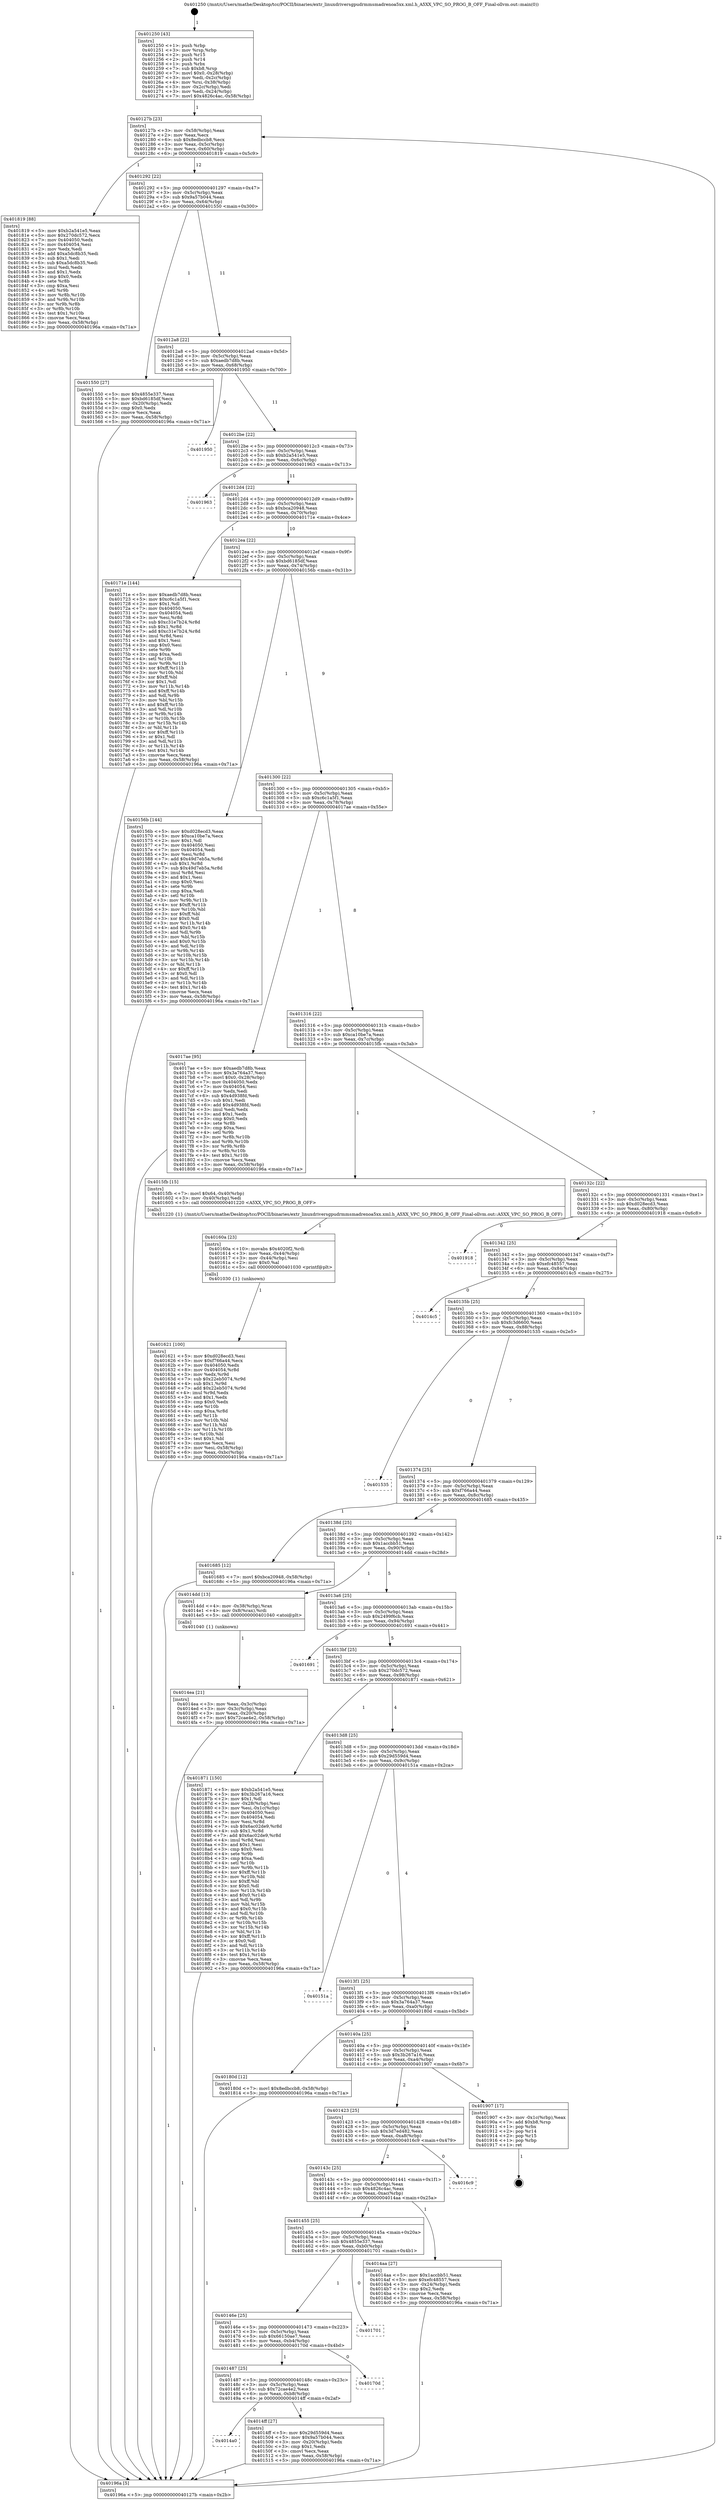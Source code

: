 digraph "0x401250" {
  label = "0x401250 (/mnt/c/Users/mathe/Desktop/tcc/POCII/binaries/extr_linuxdriversgpudrmmsmadrenoa5xx.xml.h_A5XX_VPC_SO_PROG_B_OFF_Final-ollvm.out::main(0))"
  labelloc = "t"
  node[shape=record]

  Entry [label="",width=0.3,height=0.3,shape=circle,fillcolor=black,style=filled]
  "0x40127b" [label="{
     0x40127b [23]\l
     | [instrs]\l
     &nbsp;&nbsp;0x40127b \<+3\>: mov -0x58(%rbp),%eax\l
     &nbsp;&nbsp;0x40127e \<+2\>: mov %eax,%ecx\l
     &nbsp;&nbsp;0x401280 \<+6\>: sub $0x8edbccb8,%ecx\l
     &nbsp;&nbsp;0x401286 \<+3\>: mov %eax,-0x5c(%rbp)\l
     &nbsp;&nbsp;0x401289 \<+3\>: mov %ecx,-0x60(%rbp)\l
     &nbsp;&nbsp;0x40128c \<+6\>: je 0000000000401819 \<main+0x5c9\>\l
  }"]
  "0x401819" [label="{
     0x401819 [88]\l
     | [instrs]\l
     &nbsp;&nbsp;0x401819 \<+5\>: mov $0xb2a541e5,%eax\l
     &nbsp;&nbsp;0x40181e \<+5\>: mov $0x270dc572,%ecx\l
     &nbsp;&nbsp;0x401823 \<+7\>: mov 0x404050,%edx\l
     &nbsp;&nbsp;0x40182a \<+7\>: mov 0x404054,%esi\l
     &nbsp;&nbsp;0x401831 \<+2\>: mov %edx,%edi\l
     &nbsp;&nbsp;0x401833 \<+6\>: add $0xa5dc8b35,%edi\l
     &nbsp;&nbsp;0x401839 \<+3\>: sub $0x1,%edi\l
     &nbsp;&nbsp;0x40183c \<+6\>: sub $0xa5dc8b35,%edi\l
     &nbsp;&nbsp;0x401842 \<+3\>: imul %edi,%edx\l
     &nbsp;&nbsp;0x401845 \<+3\>: and $0x1,%edx\l
     &nbsp;&nbsp;0x401848 \<+3\>: cmp $0x0,%edx\l
     &nbsp;&nbsp;0x40184b \<+4\>: sete %r8b\l
     &nbsp;&nbsp;0x40184f \<+3\>: cmp $0xa,%esi\l
     &nbsp;&nbsp;0x401852 \<+4\>: setl %r9b\l
     &nbsp;&nbsp;0x401856 \<+3\>: mov %r8b,%r10b\l
     &nbsp;&nbsp;0x401859 \<+3\>: and %r9b,%r10b\l
     &nbsp;&nbsp;0x40185c \<+3\>: xor %r9b,%r8b\l
     &nbsp;&nbsp;0x40185f \<+3\>: or %r8b,%r10b\l
     &nbsp;&nbsp;0x401862 \<+4\>: test $0x1,%r10b\l
     &nbsp;&nbsp;0x401866 \<+3\>: cmovne %ecx,%eax\l
     &nbsp;&nbsp;0x401869 \<+3\>: mov %eax,-0x58(%rbp)\l
     &nbsp;&nbsp;0x40186c \<+5\>: jmp 000000000040196a \<main+0x71a\>\l
  }"]
  "0x401292" [label="{
     0x401292 [22]\l
     | [instrs]\l
     &nbsp;&nbsp;0x401292 \<+5\>: jmp 0000000000401297 \<main+0x47\>\l
     &nbsp;&nbsp;0x401297 \<+3\>: mov -0x5c(%rbp),%eax\l
     &nbsp;&nbsp;0x40129a \<+5\>: sub $0x9a57b044,%eax\l
     &nbsp;&nbsp;0x40129f \<+3\>: mov %eax,-0x64(%rbp)\l
     &nbsp;&nbsp;0x4012a2 \<+6\>: je 0000000000401550 \<main+0x300\>\l
  }"]
  Exit [label="",width=0.3,height=0.3,shape=circle,fillcolor=black,style=filled,peripheries=2]
  "0x401550" [label="{
     0x401550 [27]\l
     | [instrs]\l
     &nbsp;&nbsp;0x401550 \<+5\>: mov $0x4855e337,%eax\l
     &nbsp;&nbsp;0x401555 \<+5\>: mov $0xbd6185df,%ecx\l
     &nbsp;&nbsp;0x40155a \<+3\>: mov -0x20(%rbp),%edx\l
     &nbsp;&nbsp;0x40155d \<+3\>: cmp $0x0,%edx\l
     &nbsp;&nbsp;0x401560 \<+3\>: cmove %ecx,%eax\l
     &nbsp;&nbsp;0x401563 \<+3\>: mov %eax,-0x58(%rbp)\l
     &nbsp;&nbsp;0x401566 \<+5\>: jmp 000000000040196a \<main+0x71a\>\l
  }"]
  "0x4012a8" [label="{
     0x4012a8 [22]\l
     | [instrs]\l
     &nbsp;&nbsp;0x4012a8 \<+5\>: jmp 00000000004012ad \<main+0x5d\>\l
     &nbsp;&nbsp;0x4012ad \<+3\>: mov -0x5c(%rbp),%eax\l
     &nbsp;&nbsp;0x4012b0 \<+5\>: sub $0xaedb7d8b,%eax\l
     &nbsp;&nbsp;0x4012b5 \<+3\>: mov %eax,-0x68(%rbp)\l
     &nbsp;&nbsp;0x4012b8 \<+6\>: je 0000000000401950 \<main+0x700\>\l
  }"]
  "0x401621" [label="{
     0x401621 [100]\l
     | [instrs]\l
     &nbsp;&nbsp;0x401621 \<+5\>: mov $0xd028ecd3,%esi\l
     &nbsp;&nbsp;0x401626 \<+5\>: mov $0xf766a44,%ecx\l
     &nbsp;&nbsp;0x40162b \<+7\>: mov 0x404050,%edx\l
     &nbsp;&nbsp;0x401632 \<+8\>: mov 0x404054,%r8d\l
     &nbsp;&nbsp;0x40163a \<+3\>: mov %edx,%r9d\l
     &nbsp;&nbsp;0x40163d \<+7\>: sub $0x22eb5074,%r9d\l
     &nbsp;&nbsp;0x401644 \<+4\>: sub $0x1,%r9d\l
     &nbsp;&nbsp;0x401648 \<+7\>: add $0x22eb5074,%r9d\l
     &nbsp;&nbsp;0x40164f \<+4\>: imul %r9d,%edx\l
     &nbsp;&nbsp;0x401653 \<+3\>: and $0x1,%edx\l
     &nbsp;&nbsp;0x401656 \<+3\>: cmp $0x0,%edx\l
     &nbsp;&nbsp;0x401659 \<+4\>: sete %r10b\l
     &nbsp;&nbsp;0x40165d \<+4\>: cmp $0xa,%r8d\l
     &nbsp;&nbsp;0x401661 \<+4\>: setl %r11b\l
     &nbsp;&nbsp;0x401665 \<+3\>: mov %r10b,%bl\l
     &nbsp;&nbsp;0x401668 \<+3\>: and %r11b,%bl\l
     &nbsp;&nbsp;0x40166b \<+3\>: xor %r11b,%r10b\l
     &nbsp;&nbsp;0x40166e \<+3\>: or %r10b,%bl\l
     &nbsp;&nbsp;0x401671 \<+3\>: test $0x1,%bl\l
     &nbsp;&nbsp;0x401674 \<+3\>: cmovne %ecx,%esi\l
     &nbsp;&nbsp;0x401677 \<+3\>: mov %esi,-0x58(%rbp)\l
     &nbsp;&nbsp;0x40167a \<+6\>: mov %eax,-0xbc(%rbp)\l
     &nbsp;&nbsp;0x401680 \<+5\>: jmp 000000000040196a \<main+0x71a\>\l
  }"]
  "0x401950" [label="{
     0x401950\l
  }", style=dashed]
  "0x4012be" [label="{
     0x4012be [22]\l
     | [instrs]\l
     &nbsp;&nbsp;0x4012be \<+5\>: jmp 00000000004012c3 \<main+0x73\>\l
     &nbsp;&nbsp;0x4012c3 \<+3\>: mov -0x5c(%rbp),%eax\l
     &nbsp;&nbsp;0x4012c6 \<+5\>: sub $0xb2a541e5,%eax\l
     &nbsp;&nbsp;0x4012cb \<+3\>: mov %eax,-0x6c(%rbp)\l
     &nbsp;&nbsp;0x4012ce \<+6\>: je 0000000000401963 \<main+0x713\>\l
  }"]
  "0x40160a" [label="{
     0x40160a [23]\l
     | [instrs]\l
     &nbsp;&nbsp;0x40160a \<+10\>: movabs $0x4020f2,%rdi\l
     &nbsp;&nbsp;0x401614 \<+3\>: mov %eax,-0x44(%rbp)\l
     &nbsp;&nbsp;0x401617 \<+3\>: mov -0x44(%rbp),%esi\l
     &nbsp;&nbsp;0x40161a \<+2\>: mov $0x0,%al\l
     &nbsp;&nbsp;0x40161c \<+5\>: call 0000000000401030 \<printf@plt\>\l
     | [calls]\l
     &nbsp;&nbsp;0x401030 \{1\} (unknown)\l
  }"]
  "0x401963" [label="{
     0x401963\l
  }", style=dashed]
  "0x4012d4" [label="{
     0x4012d4 [22]\l
     | [instrs]\l
     &nbsp;&nbsp;0x4012d4 \<+5\>: jmp 00000000004012d9 \<main+0x89\>\l
     &nbsp;&nbsp;0x4012d9 \<+3\>: mov -0x5c(%rbp),%eax\l
     &nbsp;&nbsp;0x4012dc \<+5\>: sub $0xbca20948,%eax\l
     &nbsp;&nbsp;0x4012e1 \<+3\>: mov %eax,-0x70(%rbp)\l
     &nbsp;&nbsp;0x4012e4 \<+6\>: je 000000000040171e \<main+0x4ce\>\l
  }"]
  "0x4014a0" [label="{
     0x4014a0\l
  }", style=dashed]
  "0x40171e" [label="{
     0x40171e [144]\l
     | [instrs]\l
     &nbsp;&nbsp;0x40171e \<+5\>: mov $0xaedb7d8b,%eax\l
     &nbsp;&nbsp;0x401723 \<+5\>: mov $0xc6c1a5f1,%ecx\l
     &nbsp;&nbsp;0x401728 \<+2\>: mov $0x1,%dl\l
     &nbsp;&nbsp;0x40172a \<+7\>: mov 0x404050,%esi\l
     &nbsp;&nbsp;0x401731 \<+7\>: mov 0x404054,%edi\l
     &nbsp;&nbsp;0x401738 \<+3\>: mov %esi,%r8d\l
     &nbsp;&nbsp;0x40173b \<+7\>: sub $0xc31e7b24,%r8d\l
     &nbsp;&nbsp;0x401742 \<+4\>: sub $0x1,%r8d\l
     &nbsp;&nbsp;0x401746 \<+7\>: add $0xc31e7b24,%r8d\l
     &nbsp;&nbsp;0x40174d \<+4\>: imul %r8d,%esi\l
     &nbsp;&nbsp;0x401751 \<+3\>: and $0x1,%esi\l
     &nbsp;&nbsp;0x401754 \<+3\>: cmp $0x0,%esi\l
     &nbsp;&nbsp;0x401757 \<+4\>: sete %r9b\l
     &nbsp;&nbsp;0x40175b \<+3\>: cmp $0xa,%edi\l
     &nbsp;&nbsp;0x40175e \<+4\>: setl %r10b\l
     &nbsp;&nbsp;0x401762 \<+3\>: mov %r9b,%r11b\l
     &nbsp;&nbsp;0x401765 \<+4\>: xor $0xff,%r11b\l
     &nbsp;&nbsp;0x401769 \<+3\>: mov %r10b,%bl\l
     &nbsp;&nbsp;0x40176c \<+3\>: xor $0xff,%bl\l
     &nbsp;&nbsp;0x40176f \<+3\>: xor $0x1,%dl\l
     &nbsp;&nbsp;0x401772 \<+3\>: mov %r11b,%r14b\l
     &nbsp;&nbsp;0x401775 \<+4\>: and $0xff,%r14b\l
     &nbsp;&nbsp;0x401779 \<+3\>: and %dl,%r9b\l
     &nbsp;&nbsp;0x40177c \<+3\>: mov %bl,%r15b\l
     &nbsp;&nbsp;0x40177f \<+4\>: and $0xff,%r15b\l
     &nbsp;&nbsp;0x401783 \<+3\>: and %dl,%r10b\l
     &nbsp;&nbsp;0x401786 \<+3\>: or %r9b,%r14b\l
     &nbsp;&nbsp;0x401789 \<+3\>: or %r10b,%r15b\l
     &nbsp;&nbsp;0x40178c \<+3\>: xor %r15b,%r14b\l
     &nbsp;&nbsp;0x40178f \<+3\>: or %bl,%r11b\l
     &nbsp;&nbsp;0x401792 \<+4\>: xor $0xff,%r11b\l
     &nbsp;&nbsp;0x401796 \<+3\>: or $0x1,%dl\l
     &nbsp;&nbsp;0x401799 \<+3\>: and %dl,%r11b\l
     &nbsp;&nbsp;0x40179c \<+3\>: or %r11b,%r14b\l
     &nbsp;&nbsp;0x40179f \<+4\>: test $0x1,%r14b\l
     &nbsp;&nbsp;0x4017a3 \<+3\>: cmovne %ecx,%eax\l
     &nbsp;&nbsp;0x4017a6 \<+3\>: mov %eax,-0x58(%rbp)\l
     &nbsp;&nbsp;0x4017a9 \<+5\>: jmp 000000000040196a \<main+0x71a\>\l
  }"]
  "0x4012ea" [label="{
     0x4012ea [22]\l
     | [instrs]\l
     &nbsp;&nbsp;0x4012ea \<+5\>: jmp 00000000004012ef \<main+0x9f\>\l
     &nbsp;&nbsp;0x4012ef \<+3\>: mov -0x5c(%rbp),%eax\l
     &nbsp;&nbsp;0x4012f2 \<+5\>: sub $0xbd6185df,%eax\l
     &nbsp;&nbsp;0x4012f7 \<+3\>: mov %eax,-0x74(%rbp)\l
     &nbsp;&nbsp;0x4012fa \<+6\>: je 000000000040156b \<main+0x31b\>\l
  }"]
  "0x4014ff" [label="{
     0x4014ff [27]\l
     | [instrs]\l
     &nbsp;&nbsp;0x4014ff \<+5\>: mov $0x29d559d4,%eax\l
     &nbsp;&nbsp;0x401504 \<+5\>: mov $0x9a57b044,%ecx\l
     &nbsp;&nbsp;0x401509 \<+3\>: mov -0x20(%rbp),%edx\l
     &nbsp;&nbsp;0x40150c \<+3\>: cmp $0x1,%edx\l
     &nbsp;&nbsp;0x40150f \<+3\>: cmovl %ecx,%eax\l
     &nbsp;&nbsp;0x401512 \<+3\>: mov %eax,-0x58(%rbp)\l
     &nbsp;&nbsp;0x401515 \<+5\>: jmp 000000000040196a \<main+0x71a\>\l
  }"]
  "0x40156b" [label="{
     0x40156b [144]\l
     | [instrs]\l
     &nbsp;&nbsp;0x40156b \<+5\>: mov $0xd028ecd3,%eax\l
     &nbsp;&nbsp;0x401570 \<+5\>: mov $0xca10be7a,%ecx\l
     &nbsp;&nbsp;0x401575 \<+2\>: mov $0x1,%dl\l
     &nbsp;&nbsp;0x401577 \<+7\>: mov 0x404050,%esi\l
     &nbsp;&nbsp;0x40157e \<+7\>: mov 0x404054,%edi\l
     &nbsp;&nbsp;0x401585 \<+3\>: mov %esi,%r8d\l
     &nbsp;&nbsp;0x401588 \<+7\>: add $0x49d7eb5a,%r8d\l
     &nbsp;&nbsp;0x40158f \<+4\>: sub $0x1,%r8d\l
     &nbsp;&nbsp;0x401593 \<+7\>: sub $0x49d7eb5a,%r8d\l
     &nbsp;&nbsp;0x40159a \<+4\>: imul %r8d,%esi\l
     &nbsp;&nbsp;0x40159e \<+3\>: and $0x1,%esi\l
     &nbsp;&nbsp;0x4015a1 \<+3\>: cmp $0x0,%esi\l
     &nbsp;&nbsp;0x4015a4 \<+4\>: sete %r9b\l
     &nbsp;&nbsp;0x4015a8 \<+3\>: cmp $0xa,%edi\l
     &nbsp;&nbsp;0x4015ab \<+4\>: setl %r10b\l
     &nbsp;&nbsp;0x4015af \<+3\>: mov %r9b,%r11b\l
     &nbsp;&nbsp;0x4015b2 \<+4\>: xor $0xff,%r11b\l
     &nbsp;&nbsp;0x4015b6 \<+3\>: mov %r10b,%bl\l
     &nbsp;&nbsp;0x4015b9 \<+3\>: xor $0xff,%bl\l
     &nbsp;&nbsp;0x4015bc \<+3\>: xor $0x0,%dl\l
     &nbsp;&nbsp;0x4015bf \<+3\>: mov %r11b,%r14b\l
     &nbsp;&nbsp;0x4015c2 \<+4\>: and $0x0,%r14b\l
     &nbsp;&nbsp;0x4015c6 \<+3\>: and %dl,%r9b\l
     &nbsp;&nbsp;0x4015c9 \<+3\>: mov %bl,%r15b\l
     &nbsp;&nbsp;0x4015cc \<+4\>: and $0x0,%r15b\l
     &nbsp;&nbsp;0x4015d0 \<+3\>: and %dl,%r10b\l
     &nbsp;&nbsp;0x4015d3 \<+3\>: or %r9b,%r14b\l
     &nbsp;&nbsp;0x4015d6 \<+3\>: or %r10b,%r15b\l
     &nbsp;&nbsp;0x4015d9 \<+3\>: xor %r15b,%r14b\l
     &nbsp;&nbsp;0x4015dc \<+3\>: or %bl,%r11b\l
     &nbsp;&nbsp;0x4015df \<+4\>: xor $0xff,%r11b\l
     &nbsp;&nbsp;0x4015e3 \<+3\>: or $0x0,%dl\l
     &nbsp;&nbsp;0x4015e6 \<+3\>: and %dl,%r11b\l
     &nbsp;&nbsp;0x4015e9 \<+3\>: or %r11b,%r14b\l
     &nbsp;&nbsp;0x4015ec \<+4\>: test $0x1,%r14b\l
     &nbsp;&nbsp;0x4015f0 \<+3\>: cmovne %ecx,%eax\l
     &nbsp;&nbsp;0x4015f3 \<+3\>: mov %eax,-0x58(%rbp)\l
     &nbsp;&nbsp;0x4015f6 \<+5\>: jmp 000000000040196a \<main+0x71a\>\l
  }"]
  "0x401300" [label="{
     0x401300 [22]\l
     | [instrs]\l
     &nbsp;&nbsp;0x401300 \<+5\>: jmp 0000000000401305 \<main+0xb5\>\l
     &nbsp;&nbsp;0x401305 \<+3\>: mov -0x5c(%rbp),%eax\l
     &nbsp;&nbsp;0x401308 \<+5\>: sub $0xc6c1a5f1,%eax\l
     &nbsp;&nbsp;0x40130d \<+3\>: mov %eax,-0x78(%rbp)\l
     &nbsp;&nbsp;0x401310 \<+6\>: je 00000000004017ae \<main+0x55e\>\l
  }"]
  "0x401487" [label="{
     0x401487 [25]\l
     | [instrs]\l
     &nbsp;&nbsp;0x401487 \<+5\>: jmp 000000000040148c \<main+0x23c\>\l
     &nbsp;&nbsp;0x40148c \<+3\>: mov -0x5c(%rbp),%eax\l
     &nbsp;&nbsp;0x40148f \<+5\>: sub $0x72cae4e2,%eax\l
     &nbsp;&nbsp;0x401494 \<+6\>: mov %eax,-0xb8(%rbp)\l
     &nbsp;&nbsp;0x40149a \<+6\>: je 00000000004014ff \<main+0x2af\>\l
  }"]
  "0x4017ae" [label="{
     0x4017ae [95]\l
     | [instrs]\l
     &nbsp;&nbsp;0x4017ae \<+5\>: mov $0xaedb7d8b,%eax\l
     &nbsp;&nbsp;0x4017b3 \<+5\>: mov $0x3a764a37,%ecx\l
     &nbsp;&nbsp;0x4017b8 \<+7\>: movl $0x0,-0x28(%rbp)\l
     &nbsp;&nbsp;0x4017bf \<+7\>: mov 0x404050,%edx\l
     &nbsp;&nbsp;0x4017c6 \<+7\>: mov 0x404054,%esi\l
     &nbsp;&nbsp;0x4017cd \<+2\>: mov %edx,%edi\l
     &nbsp;&nbsp;0x4017cf \<+6\>: sub $0x4d938fd,%edi\l
     &nbsp;&nbsp;0x4017d5 \<+3\>: sub $0x1,%edi\l
     &nbsp;&nbsp;0x4017d8 \<+6\>: add $0x4d938fd,%edi\l
     &nbsp;&nbsp;0x4017de \<+3\>: imul %edi,%edx\l
     &nbsp;&nbsp;0x4017e1 \<+3\>: and $0x1,%edx\l
     &nbsp;&nbsp;0x4017e4 \<+3\>: cmp $0x0,%edx\l
     &nbsp;&nbsp;0x4017e7 \<+4\>: sete %r8b\l
     &nbsp;&nbsp;0x4017eb \<+3\>: cmp $0xa,%esi\l
     &nbsp;&nbsp;0x4017ee \<+4\>: setl %r9b\l
     &nbsp;&nbsp;0x4017f2 \<+3\>: mov %r8b,%r10b\l
     &nbsp;&nbsp;0x4017f5 \<+3\>: and %r9b,%r10b\l
     &nbsp;&nbsp;0x4017f8 \<+3\>: xor %r9b,%r8b\l
     &nbsp;&nbsp;0x4017fb \<+3\>: or %r8b,%r10b\l
     &nbsp;&nbsp;0x4017fe \<+4\>: test $0x1,%r10b\l
     &nbsp;&nbsp;0x401802 \<+3\>: cmovne %ecx,%eax\l
     &nbsp;&nbsp;0x401805 \<+3\>: mov %eax,-0x58(%rbp)\l
     &nbsp;&nbsp;0x401808 \<+5\>: jmp 000000000040196a \<main+0x71a\>\l
  }"]
  "0x401316" [label="{
     0x401316 [22]\l
     | [instrs]\l
     &nbsp;&nbsp;0x401316 \<+5\>: jmp 000000000040131b \<main+0xcb\>\l
     &nbsp;&nbsp;0x40131b \<+3\>: mov -0x5c(%rbp),%eax\l
     &nbsp;&nbsp;0x40131e \<+5\>: sub $0xca10be7a,%eax\l
     &nbsp;&nbsp;0x401323 \<+3\>: mov %eax,-0x7c(%rbp)\l
     &nbsp;&nbsp;0x401326 \<+6\>: je 00000000004015fb \<main+0x3ab\>\l
  }"]
  "0x40170d" [label="{
     0x40170d\l
  }", style=dashed]
  "0x4015fb" [label="{
     0x4015fb [15]\l
     | [instrs]\l
     &nbsp;&nbsp;0x4015fb \<+7\>: movl $0x64,-0x40(%rbp)\l
     &nbsp;&nbsp;0x401602 \<+3\>: mov -0x40(%rbp),%edi\l
     &nbsp;&nbsp;0x401605 \<+5\>: call 0000000000401220 \<A5XX_VPC_SO_PROG_B_OFF\>\l
     | [calls]\l
     &nbsp;&nbsp;0x401220 \{1\} (/mnt/c/Users/mathe/Desktop/tcc/POCII/binaries/extr_linuxdriversgpudrmmsmadrenoa5xx.xml.h_A5XX_VPC_SO_PROG_B_OFF_Final-ollvm.out::A5XX_VPC_SO_PROG_B_OFF)\l
  }"]
  "0x40132c" [label="{
     0x40132c [22]\l
     | [instrs]\l
     &nbsp;&nbsp;0x40132c \<+5\>: jmp 0000000000401331 \<main+0xe1\>\l
     &nbsp;&nbsp;0x401331 \<+3\>: mov -0x5c(%rbp),%eax\l
     &nbsp;&nbsp;0x401334 \<+5\>: sub $0xd028ecd3,%eax\l
     &nbsp;&nbsp;0x401339 \<+3\>: mov %eax,-0x80(%rbp)\l
     &nbsp;&nbsp;0x40133c \<+6\>: je 0000000000401918 \<main+0x6c8\>\l
  }"]
  "0x40146e" [label="{
     0x40146e [25]\l
     | [instrs]\l
     &nbsp;&nbsp;0x40146e \<+5\>: jmp 0000000000401473 \<main+0x223\>\l
     &nbsp;&nbsp;0x401473 \<+3\>: mov -0x5c(%rbp),%eax\l
     &nbsp;&nbsp;0x401476 \<+5\>: sub $0x66150ae7,%eax\l
     &nbsp;&nbsp;0x40147b \<+6\>: mov %eax,-0xb4(%rbp)\l
     &nbsp;&nbsp;0x401481 \<+6\>: je 000000000040170d \<main+0x4bd\>\l
  }"]
  "0x401918" [label="{
     0x401918\l
  }", style=dashed]
  "0x401342" [label="{
     0x401342 [25]\l
     | [instrs]\l
     &nbsp;&nbsp;0x401342 \<+5\>: jmp 0000000000401347 \<main+0xf7\>\l
     &nbsp;&nbsp;0x401347 \<+3\>: mov -0x5c(%rbp),%eax\l
     &nbsp;&nbsp;0x40134a \<+5\>: sub $0xefc48557,%eax\l
     &nbsp;&nbsp;0x40134f \<+6\>: mov %eax,-0x84(%rbp)\l
     &nbsp;&nbsp;0x401355 \<+6\>: je 00000000004014c5 \<main+0x275\>\l
  }"]
  "0x401701" [label="{
     0x401701\l
  }", style=dashed]
  "0x4014c5" [label="{
     0x4014c5\l
  }", style=dashed]
  "0x40135b" [label="{
     0x40135b [25]\l
     | [instrs]\l
     &nbsp;&nbsp;0x40135b \<+5\>: jmp 0000000000401360 \<main+0x110\>\l
     &nbsp;&nbsp;0x401360 \<+3\>: mov -0x5c(%rbp),%eax\l
     &nbsp;&nbsp;0x401363 \<+5\>: sub $0xfc3d6600,%eax\l
     &nbsp;&nbsp;0x401368 \<+6\>: mov %eax,-0x88(%rbp)\l
     &nbsp;&nbsp;0x40136e \<+6\>: je 0000000000401535 \<main+0x2e5\>\l
  }"]
  "0x4014ea" [label="{
     0x4014ea [21]\l
     | [instrs]\l
     &nbsp;&nbsp;0x4014ea \<+3\>: mov %eax,-0x3c(%rbp)\l
     &nbsp;&nbsp;0x4014ed \<+3\>: mov -0x3c(%rbp),%eax\l
     &nbsp;&nbsp;0x4014f0 \<+3\>: mov %eax,-0x20(%rbp)\l
     &nbsp;&nbsp;0x4014f3 \<+7\>: movl $0x72cae4e2,-0x58(%rbp)\l
     &nbsp;&nbsp;0x4014fa \<+5\>: jmp 000000000040196a \<main+0x71a\>\l
  }"]
  "0x401535" [label="{
     0x401535\l
  }", style=dashed]
  "0x401374" [label="{
     0x401374 [25]\l
     | [instrs]\l
     &nbsp;&nbsp;0x401374 \<+5\>: jmp 0000000000401379 \<main+0x129\>\l
     &nbsp;&nbsp;0x401379 \<+3\>: mov -0x5c(%rbp),%eax\l
     &nbsp;&nbsp;0x40137c \<+5\>: sub $0xf766a44,%eax\l
     &nbsp;&nbsp;0x401381 \<+6\>: mov %eax,-0x8c(%rbp)\l
     &nbsp;&nbsp;0x401387 \<+6\>: je 0000000000401685 \<main+0x435\>\l
  }"]
  "0x401250" [label="{
     0x401250 [43]\l
     | [instrs]\l
     &nbsp;&nbsp;0x401250 \<+1\>: push %rbp\l
     &nbsp;&nbsp;0x401251 \<+3\>: mov %rsp,%rbp\l
     &nbsp;&nbsp;0x401254 \<+2\>: push %r15\l
     &nbsp;&nbsp;0x401256 \<+2\>: push %r14\l
     &nbsp;&nbsp;0x401258 \<+1\>: push %rbx\l
     &nbsp;&nbsp;0x401259 \<+7\>: sub $0xb8,%rsp\l
     &nbsp;&nbsp;0x401260 \<+7\>: movl $0x0,-0x28(%rbp)\l
     &nbsp;&nbsp;0x401267 \<+3\>: mov %edi,-0x2c(%rbp)\l
     &nbsp;&nbsp;0x40126a \<+4\>: mov %rsi,-0x38(%rbp)\l
     &nbsp;&nbsp;0x40126e \<+3\>: mov -0x2c(%rbp),%edi\l
     &nbsp;&nbsp;0x401271 \<+3\>: mov %edi,-0x24(%rbp)\l
     &nbsp;&nbsp;0x401274 \<+7\>: movl $0x4826c4ac,-0x58(%rbp)\l
  }"]
  "0x401685" [label="{
     0x401685 [12]\l
     | [instrs]\l
     &nbsp;&nbsp;0x401685 \<+7\>: movl $0xbca20948,-0x58(%rbp)\l
     &nbsp;&nbsp;0x40168c \<+5\>: jmp 000000000040196a \<main+0x71a\>\l
  }"]
  "0x40138d" [label="{
     0x40138d [25]\l
     | [instrs]\l
     &nbsp;&nbsp;0x40138d \<+5\>: jmp 0000000000401392 \<main+0x142\>\l
     &nbsp;&nbsp;0x401392 \<+3\>: mov -0x5c(%rbp),%eax\l
     &nbsp;&nbsp;0x401395 \<+5\>: sub $0x1accbb51,%eax\l
     &nbsp;&nbsp;0x40139a \<+6\>: mov %eax,-0x90(%rbp)\l
     &nbsp;&nbsp;0x4013a0 \<+6\>: je 00000000004014dd \<main+0x28d\>\l
  }"]
  "0x40196a" [label="{
     0x40196a [5]\l
     | [instrs]\l
     &nbsp;&nbsp;0x40196a \<+5\>: jmp 000000000040127b \<main+0x2b\>\l
  }"]
  "0x4014dd" [label="{
     0x4014dd [13]\l
     | [instrs]\l
     &nbsp;&nbsp;0x4014dd \<+4\>: mov -0x38(%rbp),%rax\l
     &nbsp;&nbsp;0x4014e1 \<+4\>: mov 0x8(%rax),%rdi\l
     &nbsp;&nbsp;0x4014e5 \<+5\>: call 0000000000401040 \<atoi@plt\>\l
     | [calls]\l
     &nbsp;&nbsp;0x401040 \{1\} (unknown)\l
  }"]
  "0x4013a6" [label="{
     0x4013a6 [25]\l
     | [instrs]\l
     &nbsp;&nbsp;0x4013a6 \<+5\>: jmp 00000000004013ab \<main+0x15b\>\l
     &nbsp;&nbsp;0x4013ab \<+3\>: mov -0x5c(%rbp),%eax\l
     &nbsp;&nbsp;0x4013ae \<+5\>: sub $0x2499f6cb,%eax\l
     &nbsp;&nbsp;0x4013b3 \<+6\>: mov %eax,-0x94(%rbp)\l
     &nbsp;&nbsp;0x4013b9 \<+6\>: je 0000000000401691 \<main+0x441\>\l
  }"]
  "0x401455" [label="{
     0x401455 [25]\l
     | [instrs]\l
     &nbsp;&nbsp;0x401455 \<+5\>: jmp 000000000040145a \<main+0x20a\>\l
     &nbsp;&nbsp;0x40145a \<+3\>: mov -0x5c(%rbp),%eax\l
     &nbsp;&nbsp;0x40145d \<+5\>: sub $0x4855e337,%eax\l
     &nbsp;&nbsp;0x401462 \<+6\>: mov %eax,-0xb0(%rbp)\l
     &nbsp;&nbsp;0x401468 \<+6\>: je 0000000000401701 \<main+0x4b1\>\l
  }"]
  "0x401691" [label="{
     0x401691\l
  }", style=dashed]
  "0x4013bf" [label="{
     0x4013bf [25]\l
     | [instrs]\l
     &nbsp;&nbsp;0x4013bf \<+5\>: jmp 00000000004013c4 \<main+0x174\>\l
     &nbsp;&nbsp;0x4013c4 \<+3\>: mov -0x5c(%rbp),%eax\l
     &nbsp;&nbsp;0x4013c7 \<+5\>: sub $0x270dc572,%eax\l
     &nbsp;&nbsp;0x4013cc \<+6\>: mov %eax,-0x98(%rbp)\l
     &nbsp;&nbsp;0x4013d2 \<+6\>: je 0000000000401871 \<main+0x621\>\l
  }"]
  "0x4014aa" [label="{
     0x4014aa [27]\l
     | [instrs]\l
     &nbsp;&nbsp;0x4014aa \<+5\>: mov $0x1accbb51,%eax\l
     &nbsp;&nbsp;0x4014af \<+5\>: mov $0xefc48557,%ecx\l
     &nbsp;&nbsp;0x4014b4 \<+3\>: mov -0x24(%rbp),%edx\l
     &nbsp;&nbsp;0x4014b7 \<+3\>: cmp $0x2,%edx\l
     &nbsp;&nbsp;0x4014ba \<+3\>: cmovne %ecx,%eax\l
     &nbsp;&nbsp;0x4014bd \<+3\>: mov %eax,-0x58(%rbp)\l
     &nbsp;&nbsp;0x4014c0 \<+5\>: jmp 000000000040196a \<main+0x71a\>\l
  }"]
  "0x401871" [label="{
     0x401871 [150]\l
     | [instrs]\l
     &nbsp;&nbsp;0x401871 \<+5\>: mov $0xb2a541e5,%eax\l
     &nbsp;&nbsp;0x401876 \<+5\>: mov $0x3b267a16,%ecx\l
     &nbsp;&nbsp;0x40187b \<+2\>: mov $0x1,%dl\l
     &nbsp;&nbsp;0x40187d \<+3\>: mov -0x28(%rbp),%esi\l
     &nbsp;&nbsp;0x401880 \<+3\>: mov %esi,-0x1c(%rbp)\l
     &nbsp;&nbsp;0x401883 \<+7\>: mov 0x404050,%esi\l
     &nbsp;&nbsp;0x40188a \<+7\>: mov 0x404054,%edi\l
     &nbsp;&nbsp;0x401891 \<+3\>: mov %esi,%r8d\l
     &nbsp;&nbsp;0x401894 \<+7\>: sub $0x6ac02de9,%r8d\l
     &nbsp;&nbsp;0x40189b \<+4\>: sub $0x1,%r8d\l
     &nbsp;&nbsp;0x40189f \<+7\>: add $0x6ac02de9,%r8d\l
     &nbsp;&nbsp;0x4018a6 \<+4\>: imul %r8d,%esi\l
     &nbsp;&nbsp;0x4018aa \<+3\>: and $0x1,%esi\l
     &nbsp;&nbsp;0x4018ad \<+3\>: cmp $0x0,%esi\l
     &nbsp;&nbsp;0x4018b0 \<+4\>: sete %r9b\l
     &nbsp;&nbsp;0x4018b4 \<+3\>: cmp $0xa,%edi\l
     &nbsp;&nbsp;0x4018b7 \<+4\>: setl %r10b\l
     &nbsp;&nbsp;0x4018bb \<+3\>: mov %r9b,%r11b\l
     &nbsp;&nbsp;0x4018be \<+4\>: xor $0xff,%r11b\l
     &nbsp;&nbsp;0x4018c2 \<+3\>: mov %r10b,%bl\l
     &nbsp;&nbsp;0x4018c5 \<+3\>: xor $0xff,%bl\l
     &nbsp;&nbsp;0x4018c8 \<+3\>: xor $0x0,%dl\l
     &nbsp;&nbsp;0x4018cb \<+3\>: mov %r11b,%r14b\l
     &nbsp;&nbsp;0x4018ce \<+4\>: and $0x0,%r14b\l
     &nbsp;&nbsp;0x4018d2 \<+3\>: and %dl,%r9b\l
     &nbsp;&nbsp;0x4018d5 \<+3\>: mov %bl,%r15b\l
     &nbsp;&nbsp;0x4018d8 \<+4\>: and $0x0,%r15b\l
     &nbsp;&nbsp;0x4018dc \<+3\>: and %dl,%r10b\l
     &nbsp;&nbsp;0x4018df \<+3\>: or %r9b,%r14b\l
     &nbsp;&nbsp;0x4018e2 \<+3\>: or %r10b,%r15b\l
     &nbsp;&nbsp;0x4018e5 \<+3\>: xor %r15b,%r14b\l
     &nbsp;&nbsp;0x4018e8 \<+3\>: or %bl,%r11b\l
     &nbsp;&nbsp;0x4018eb \<+4\>: xor $0xff,%r11b\l
     &nbsp;&nbsp;0x4018ef \<+3\>: or $0x0,%dl\l
     &nbsp;&nbsp;0x4018f2 \<+3\>: and %dl,%r11b\l
     &nbsp;&nbsp;0x4018f5 \<+3\>: or %r11b,%r14b\l
     &nbsp;&nbsp;0x4018f8 \<+4\>: test $0x1,%r14b\l
     &nbsp;&nbsp;0x4018fc \<+3\>: cmovne %ecx,%eax\l
     &nbsp;&nbsp;0x4018ff \<+3\>: mov %eax,-0x58(%rbp)\l
     &nbsp;&nbsp;0x401902 \<+5\>: jmp 000000000040196a \<main+0x71a\>\l
  }"]
  "0x4013d8" [label="{
     0x4013d8 [25]\l
     | [instrs]\l
     &nbsp;&nbsp;0x4013d8 \<+5\>: jmp 00000000004013dd \<main+0x18d\>\l
     &nbsp;&nbsp;0x4013dd \<+3\>: mov -0x5c(%rbp),%eax\l
     &nbsp;&nbsp;0x4013e0 \<+5\>: sub $0x29d559d4,%eax\l
     &nbsp;&nbsp;0x4013e5 \<+6\>: mov %eax,-0x9c(%rbp)\l
     &nbsp;&nbsp;0x4013eb \<+6\>: je 000000000040151a \<main+0x2ca\>\l
  }"]
  "0x40143c" [label="{
     0x40143c [25]\l
     | [instrs]\l
     &nbsp;&nbsp;0x40143c \<+5\>: jmp 0000000000401441 \<main+0x1f1\>\l
     &nbsp;&nbsp;0x401441 \<+3\>: mov -0x5c(%rbp),%eax\l
     &nbsp;&nbsp;0x401444 \<+5\>: sub $0x4826c4ac,%eax\l
     &nbsp;&nbsp;0x401449 \<+6\>: mov %eax,-0xac(%rbp)\l
     &nbsp;&nbsp;0x40144f \<+6\>: je 00000000004014aa \<main+0x25a\>\l
  }"]
  "0x40151a" [label="{
     0x40151a\l
  }", style=dashed]
  "0x4013f1" [label="{
     0x4013f1 [25]\l
     | [instrs]\l
     &nbsp;&nbsp;0x4013f1 \<+5\>: jmp 00000000004013f6 \<main+0x1a6\>\l
     &nbsp;&nbsp;0x4013f6 \<+3\>: mov -0x5c(%rbp),%eax\l
     &nbsp;&nbsp;0x4013f9 \<+5\>: sub $0x3a764a37,%eax\l
     &nbsp;&nbsp;0x4013fe \<+6\>: mov %eax,-0xa0(%rbp)\l
     &nbsp;&nbsp;0x401404 \<+6\>: je 000000000040180d \<main+0x5bd\>\l
  }"]
  "0x4016c9" [label="{
     0x4016c9\l
  }", style=dashed]
  "0x40180d" [label="{
     0x40180d [12]\l
     | [instrs]\l
     &nbsp;&nbsp;0x40180d \<+7\>: movl $0x8edbccb8,-0x58(%rbp)\l
     &nbsp;&nbsp;0x401814 \<+5\>: jmp 000000000040196a \<main+0x71a\>\l
  }"]
  "0x40140a" [label="{
     0x40140a [25]\l
     | [instrs]\l
     &nbsp;&nbsp;0x40140a \<+5\>: jmp 000000000040140f \<main+0x1bf\>\l
     &nbsp;&nbsp;0x40140f \<+3\>: mov -0x5c(%rbp),%eax\l
     &nbsp;&nbsp;0x401412 \<+5\>: sub $0x3b267a16,%eax\l
     &nbsp;&nbsp;0x401417 \<+6\>: mov %eax,-0xa4(%rbp)\l
     &nbsp;&nbsp;0x40141d \<+6\>: je 0000000000401907 \<main+0x6b7\>\l
  }"]
  "0x401423" [label="{
     0x401423 [25]\l
     | [instrs]\l
     &nbsp;&nbsp;0x401423 \<+5\>: jmp 0000000000401428 \<main+0x1d8\>\l
     &nbsp;&nbsp;0x401428 \<+3\>: mov -0x5c(%rbp),%eax\l
     &nbsp;&nbsp;0x40142b \<+5\>: sub $0x3d7ed482,%eax\l
     &nbsp;&nbsp;0x401430 \<+6\>: mov %eax,-0xa8(%rbp)\l
     &nbsp;&nbsp;0x401436 \<+6\>: je 00000000004016c9 \<main+0x479\>\l
  }"]
  "0x401907" [label="{
     0x401907 [17]\l
     | [instrs]\l
     &nbsp;&nbsp;0x401907 \<+3\>: mov -0x1c(%rbp),%eax\l
     &nbsp;&nbsp;0x40190a \<+7\>: add $0xb8,%rsp\l
     &nbsp;&nbsp;0x401911 \<+1\>: pop %rbx\l
     &nbsp;&nbsp;0x401912 \<+2\>: pop %r14\l
     &nbsp;&nbsp;0x401914 \<+2\>: pop %r15\l
     &nbsp;&nbsp;0x401916 \<+1\>: pop %rbp\l
     &nbsp;&nbsp;0x401917 \<+1\>: ret\l
  }"]
  Entry -> "0x401250" [label=" 1"]
  "0x40127b" -> "0x401819" [label=" 1"]
  "0x40127b" -> "0x401292" [label=" 12"]
  "0x401907" -> Exit [label=" 1"]
  "0x401292" -> "0x401550" [label=" 1"]
  "0x401292" -> "0x4012a8" [label=" 11"]
  "0x401871" -> "0x40196a" [label=" 1"]
  "0x4012a8" -> "0x401950" [label=" 0"]
  "0x4012a8" -> "0x4012be" [label=" 11"]
  "0x401819" -> "0x40196a" [label=" 1"]
  "0x4012be" -> "0x401963" [label=" 0"]
  "0x4012be" -> "0x4012d4" [label=" 11"]
  "0x40180d" -> "0x40196a" [label=" 1"]
  "0x4012d4" -> "0x40171e" [label=" 1"]
  "0x4012d4" -> "0x4012ea" [label=" 10"]
  "0x4017ae" -> "0x40196a" [label=" 1"]
  "0x4012ea" -> "0x40156b" [label=" 1"]
  "0x4012ea" -> "0x401300" [label=" 9"]
  "0x40171e" -> "0x40196a" [label=" 1"]
  "0x401300" -> "0x4017ae" [label=" 1"]
  "0x401300" -> "0x401316" [label=" 8"]
  "0x401621" -> "0x40196a" [label=" 1"]
  "0x401316" -> "0x4015fb" [label=" 1"]
  "0x401316" -> "0x40132c" [label=" 7"]
  "0x40160a" -> "0x401621" [label=" 1"]
  "0x40132c" -> "0x401918" [label=" 0"]
  "0x40132c" -> "0x401342" [label=" 7"]
  "0x40156b" -> "0x40196a" [label=" 1"]
  "0x401342" -> "0x4014c5" [label=" 0"]
  "0x401342" -> "0x40135b" [label=" 7"]
  "0x401550" -> "0x40196a" [label=" 1"]
  "0x40135b" -> "0x401535" [label=" 0"]
  "0x40135b" -> "0x401374" [label=" 7"]
  "0x401487" -> "0x4014a0" [label=" 0"]
  "0x401374" -> "0x401685" [label=" 1"]
  "0x401374" -> "0x40138d" [label=" 6"]
  "0x401487" -> "0x4014ff" [label=" 1"]
  "0x40138d" -> "0x4014dd" [label=" 1"]
  "0x40138d" -> "0x4013a6" [label=" 5"]
  "0x401685" -> "0x40196a" [label=" 1"]
  "0x4013a6" -> "0x401691" [label=" 0"]
  "0x4013a6" -> "0x4013bf" [label=" 5"]
  "0x40146e" -> "0x401487" [label=" 1"]
  "0x4013bf" -> "0x401871" [label=" 1"]
  "0x4013bf" -> "0x4013d8" [label=" 4"]
  "0x40146e" -> "0x40170d" [label=" 0"]
  "0x4013d8" -> "0x40151a" [label=" 0"]
  "0x4013d8" -> "0x4013f1" [label=" 4"]
  "0x401455" -> "0x40146e" [label=" 1"]
  "0x4013f1" -> "0x40180d" [label=" 1"]
  "0x4013f1" -> "0x40140a" [label=" 3"]
  "0x401455" -> "0x401701" [label=" 0"]
  "0x40140a" -> "0x401907" [label=" 1"]
  "0x40140a" -> "0x401423" [label=" 2"]
  "0x4014ff" -> "0x40196a" [label=" 1"]
  "0x401423" -> "0x4016c9" [label=" 0"]
  "0x401423" -> "0x40143c" [label=" 2"]
  "0x4015fb" -> "0x40160a" [label=" 1"]
  "0x40143c" -> "0x4014aa" [label=" 1"]
  "0x40143c" -> "0x401455" [label=" 1"]
  "0x4014aa" -> "0x40196a" [label=" 1"]
  "0x401250" -> "0x40127b" [label=" 1"]
  "0x40196a" -> "0x40127b" [label=" 12"]
  "0x4014dd" -> "0x4014ea" [label=" 1"]
  "0x4014ea" -> "0x40196a" [label=" 1"]
}

